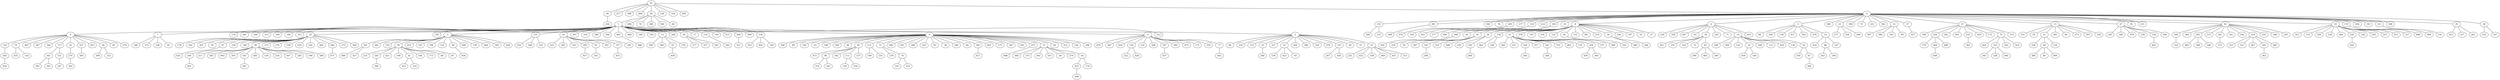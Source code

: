 graph G {
"178";
"191";
"396";
"88";
"225";
"350";
"311";
"135";
"341";
"448";
"208";
"9";
"391";
"226";
"7";
"66";
"249";
"24";
"182";
"301";
"331";
"188";
"94";
"106";
"224";
"351";
"358";
"394";
"399";
"339";
"50";
"132";
"470";
"123";
"424";
"28";
"300";
"298";
"367";
"89";
"131";
"412";
"200";
"257";
"153";
"222";
"78";
"205";
"82";
"149";
"333";
"141";
"138";
"231";
"217";
"158";
"449";
"201";
"56";
"228";
"345";
"209";
"245";
"417";
"377";
"169";
"32";
"179";
"139";
"317";
"282";
"458";
"262";
"133";
"491";
"253";
"202";
"114";
"43";
"472";
"218";
"229";
"18";
"211";
"455";
"232";
"214";
"328";
"411";
"23";
"100";
"237";
"97";
"383";
"364";
"393";
"416";
"19";
"302";
"194";
"198";
"401";
"8";
"439";
"421";
"260";
"407";
"241";
"349";
"387";
"79";
"471";
"156";
"432";
"294";
"388";
"461";
"442";
"322";
"1";
"33";
"366";
"487";
"248";
"52";
"177";
"90";
"186";
"426";
"480";
"6";
"63";
"285";
"382";
"3";
"266";
"452";
"493";
"406";
"233";
"436";
"496";
"318";
"386";
"357";
"65";
"203";
"360";
"115";
"482";
"263";
"429";
"274";
"22";
"238";
"338";
"30";
"165";
"185";
"112";
"239";
"295";
"220";
"196";
"180";
"181";
"433";
"408";
"275";
"310";
"46";
"72";
"287";
"39";
"41";
"361";
"378";
"250";
"113";
"271";
"327";
"98";
"374";
"451";
"164";
"243";
"189";
"466";
"462";
"101";
"163";
"213";
"25";
"223";
"356";
"457";
"160";
"76";
"299";
"365";
"184";
"434";
"48";
"323";
"144";
"463";
"75";
"309";
"353";
"20";
"497";
"236";
"244";
"161";
"128";
"479";
"143";
"441";
"344";
"210";
"284";
"103";
"454";
"355";
"174";
"71";
"438";
"435";
"120";
"423";
"195";
"172";
"293";
"469";
"330";
"277";
"221";
"370";
"21";
"392";
"291";
"402";
"348";
"488";
"375";
"276";
"70";
"362";
"51";
"376";
"5";
"437";
"37";
"118";
"422";
"476";
"380";
"498";
"259";
"324";
"27";
"379";
"122";
"460";
"265";
"314";
"167";
"352";
"431";
"289";
"199";
"62";
"13";
"155";
"335";
"145";
"110";
"93";
"40";
"227";
"325";
"64";
"42";
"347";
"117";
"108";
"176";
"35";
"105";
"389";
"494";
"474";
"478";
"321";
"206";
"404";
"47";
"255";
"381";
"258";
"235";
"83";
"495";
"288";
"368";
"187";
"281";
"304";
"219";
"385";
"104";
"267";
"272";
"296";
"413";
"418";
"410";
"125";
"107";
"95";
"119";
"467";
"286";
"38";
"405";
"319";
"166";
"124";
"485";
"150";
"484";
"69";
"140";
"343";
"359";
"60";
"354";
"430";
"306";
"49";
"303";
"192";
"216";
"395";
"492";
"445";
"61";
"96";
"86";
"67";
"230";
"337";
"320";
"173";
"151";
"34";
"31";
"489";
"154";
"175";
"102";
"242";
"477";
"475";
"363";
"171";
"251";
"12";
"4";
"427";
"453";
"336";
"278";
"444";
"136";
"215";
"428";
"234";
"340";
"129";
"92";
"246";
"81";
"26";
"84";
"400";
"142";
"17";
"130";
"240";
"14";
"16";
"247";
"372";
"464";
"342";
"116";
"146";
"91";
"147";
"159";
"440";
"403";
"315";
"483";
"170";
"207";
"307";
"36";
"499";
"261";
"456";
"481";
"465";
"157";
"425";
"415";
"292";
"420";
"384";
"68";
"373";
"283";
"59";
"419";
"390";
"264";
"269";
"127";
"74";
"409";
"450";
"15";
"490";
"10";
"279";
"53";
"197";
"371";
"193";
"111";
"254";
"134";
"121";
"44";
"137";
"316";
"447";
"73";
"346";
"334";
"468";
"312";
"414";
"45";
"305";
"486";
"297";
"326";
"0";
"183";
"126";
"55";
"162";
"308";
"190";
"313";
"473";
"273";
"168";
"148";
"252";
"29";
"204";
"77";
"11";
"109";
"446";
"80";
"332";
"212";
"99";
"398";
"85";
"58";
"57";
"443";
"280";
"397";
"329";
"2";
"369";
"268";
"459";
"290";
"54";
"256";
"87";
"270";
"152";
    "42" -- "109";
    "0" -- "166";
    "9" -- "337";
    "0" -- "373";
    "4" -- "81";
    "6" -- "14";
    "14" -- "248";
    "48" -- "493";
    "11" -- "434";
    "30" -- "316";
    "181" -- "281";
    "1" -- "116";
    "9" -- "85";
    "0" -- "72";
    "47" -- "479";
    "11" -- "120";
    "98" -- "183";
    "16" -- "406";
    "12" -- "25";
    "0" -- "292";
    "226" -- "489";
    "4" -- "193";
    "10" -- "225";
    "98" -- "374";
    "42" -- "157";
    "6" -- "30";
    "100" -- "177";
    "5" -- "282";
    "0" -- "89";
    "1" -- "184";
    "3" -- "476";
    "64" -- "84";
    "34" -- "266";
    "233" -- "302";
    "4" -- "121";
    "33" -- "194";
    "22" -- "290";
    "134" -- "253";
    "58" -- "232";
    "20" -- "204";
    "10" -- "452";
    "33" -- "257";
    "39" -- "173";
    "4" -- "8";
    "4" -- "221";
    "61" -- "128";
    "30" -- "335";
    "81" -- "210";
    "341" -- "382";
    "27" -- "233";
    "51" -- "162";
    "5" -- "301";
    "222" -- "238";
    "209" -- "474";
    "7" -- "91";
    "27" -- "70";
    "26" -- "443";
    "26" -- "277";
    "8" -- "234";
    "16" -- "218";
    "0" -- "149";
    "2" -- "31";
    "66" -- "436";
    "0" -- "83";
    "11" -- "118";
    "20" -- "48";
    "123" -- "283";
    "4" -- "75";
    "8" -- "33";
    "6" -- "229";
    "4" -- "100";
    "53" -- "147";
    "361" -- "372";
    "48" -- "447";
    "39" -- "87";
    "9" -- "117";
    "111" -- "256";
    "341" -- "343";
    "0" -- "65";
    "4" -- "362";
    "81" -- "361";
    "81" -- "101";
    "4" -- "51";
    "337" -- "365";
    "48" -- "181";
    "48" -- "485";
    "2" -- "94";
    "226" -- "404";
    "112" -- "199";
    "15" -- "279";
    "13" -- "96";
    "33" -- "402";
    "65" -- "111";
    "33" -- "359";
    "50" -- "82";
    "61" -- "388";
    "86" -- "168";
    "11" -- "470";
    "6" -- "419";
    "161" -- "264";
    "4" -- "6";
    "48" -- "383";
    "8" -- "103";
    "2" -- "352";
    "404" -- "448";
    "4" -- "135";
    "33" -- "161";
    "48" -- "280";
    "121" -- "141";
    "3" -- "106";
    "1" -- "330";
    "5" -- "310";
    "61" -- "46";
    "13" -- "21";
    "13" -- "18";
    "0" -- "294";
    "102" -- "460";
    "3" -- "88";
    "4" -- "22";
    "20" -- "189";
    "81" -- "203";
    "0" -- "303";
    "48" -- "326";
    "8" -- "138";
    "210" -- "467";
    "12" -- "376";
    "15" -- "441";
    "74" -- "323";
    "0" -- "312";
    "15" -- "54";
    "65" -- "472";
    "7" -- "186";
    "46" -- "286";
    "27" -- "401";
    "14" -- "136";
    "444" -- "471";
    "20" -- "273";
    "52" -- "93";
    "4" -- "37";
    "114" -- "425";
    "3" -- "139";
    "120" -- "322";
    "27" -- "262";
    "117" -- "341";
    "1" -- "140";
    "46" -- "306";
    "135" -- "153";
    "11" -- "187";
    "20" -- "156";
    "4" -- "377";
    "208" -- "319";
    "1" -- "269";
    "134" -- "426";
    "70" -- "414";
    "4" -- "215";
    "16" -- "131";
    "81" -- "297";
    "1" -- "155";
    "9" -- "487";
    "0" -- "284";
    "359" -- "439";
    "69" -- "458";
    "64" -- "499";
    "405" -- "466";
    "64" -- "386";
    "5" -- "119";
    "54" -- "455";
    "39" -- "41";
    "1" -- "20";
    "4" -- "58";
    "391" -- "398";
    "301" -- "327";
    "4" -- "29";
    "135" -- "200";
    "14" -- "418";
    "13" -- "331";
    "35" -- "274";
    "36" -- "389";
    "8" -- "24";
    "81" -- "364";
    "33" -- "371";
    "47" -- "154";
    "359" -- "481";
    "0" -- "399";
    "4" -- "19";
    "4" -- "308";
    "45" -- "465";
    "301" -- "480";
    "20" -- "276";
    "1" -- "405";
    "125" -- "267";
    "157" -- "433";
    "0" -- "126";
    "9" -- "344";
    "30" -- "45";
    "138" -- "462";
    "0" -- "268";
    "39" -- "245";
    "48" -- "205";
    "120" -- "428";
    "33" -- "370";
    "8" -- "219";
    "5" -- "459";
    "151" -- "247";
    "21" -- "64";
    "269" -- "311";
    "210" -- "223";
    "37" -- "427";
    "79" -- "435";
    "20" -- "258";
    "242" -- "363";
    "203" -- "463";
    "194" -- "285";
    "81" -- "144";
    "61" -- "4";
    "4" -- "391";
    "4" -- "3";
    "1" -- "12";
    "0" -- "307";
    "16" -- "468";
    "28" -- "102";
    "81" -- "255";
    "20" -- "444";
    "5" -- "69";
    "10" -- "338";
    "2" -- "23";
    "1" -- "159";
    "41" -- "252";
    "32" -- "430";
    "29" -- "317";
    "16" -- "220";
    "20" -- "445";
    "9" -- "36";
    "39" -- "231";
    "10" -- "313";
    "13" -- "473";
    "26" -- "477";
    "1" -- "491";
    "9" -- "453";
    "48" -- "150";
    "15" -- "275";
    "455" -- "498";
    "16" -- "293";
    "20" -- "192";
    "41" -- "332";
    "47" -- "440";
    "1" -- "340";
    "51" -- "384";
    "8" -- "208";
    "1" -- "484";
    "33" -- "369";
    "11" -- "334";
    "245" -- "390";
    "15" -- "167";
    "4" -- "358";
    "61" -- "217";
    "9" -- "79";
    "70" -- "424";
    "42" -- "207";
    "39" -- "164";
    "1" -- "9";
    "34" -- "449";
    "14" -- "32";
    "1" -- "415";
    "11" -- "475";
    "61" -- "408";
    "72" -- "278";
    "1" -- "26";
    "1" -- "213";
    "74" -- "191";
    "23" -- "260";
    "205" -- "461";
    "3" -- "356";
    "0" -- "355";
    "0" -- "15";
    "42" -- "393";
    "0" -- "112";
    "53" -- "416";
    "274" -- "392";
    "8" -- "197";
    "47" -- "230";
    "8" -- "381";
    "77" -- "442";
    "61" -- "324";
    "8" -- "50";
    "12" -- "298";
    "45" -- "299";
    "1" -- "409";
    "4" -- "47";
    "7" -- "272";
    "11" -- "77";
    "373" -- "488";
    "20" -- "97";
    "27" -- "226";
    "226" -- "379";
    "209" -- "320";
    "1" -- "304";
    "0" -- "289";
    "16" -- "351";
    "5" -- "108";
    "138" -- "148";
    "39" -- "421";
    "72" -- "74";
    "54" -- "174";
    "46" -- "1";
    "1" -- "105";
    "42" -- "92";
    "154" -- "403";
    "4" -- "209";
    "20" -- "201";
    "20" -- "56";
    "81" -- "115";
    "15" -- "366";
    "11" -- "367";
    "14" -- "59";
    "2" -- "125";
    "11" -- "206";
    "395" -- "457";
    "4" -- "95";
    "2" -- "478";
    "8" -- "34";
    "14" -- "113";
    "9" -- "270";
    "4" -- "180";
    "1" -- "134";
    "283" -- "454";
    "16" -- "413";
    "1" -- "2";
    "10" -- "469";
    "4" -- "456";
    "27" -- "172";
    "58" -- "107";
    "70" -- "222";
    "165" -- "296";
    "8" -- "57";
    "45" -- "346";
    "22" -- "104";
    "22" -- "271";
    "27" -- "396";
    "111" -- "129";
    "29" -- "412";
    "70" -- "202";
    "3" -- "411";
    "50" -- "165";
    "12" -- "360";
    "92" -- "241";
    "42" -- "395";
    "14" -- "132";
    "4" -- "114";
    "27" -- "429";
    "2" -- "133";
    "0" -- "175";
    "48" -- "295";
    "8" -- "28";
    "48" -- "190";
    "4" -- "170";
    "14" -- "394";
    "7" -- "336";
    "52" -- "423";
    "222" -- "446";
    "81" -- "246";
    "16" -- "236";
    "1" -- "11";
    "4" -- "214";
    "8" -- "110";
    "36" -- "152";
    "1" -- "179";
    "220" -- "420";
    "10" -- "431";
    "61" -- "495";
    "9" -- "287";
    "0" -- "44";
    "51" -- "99";
    "9" -- "35";
    "0" -- "60";
    "5" -- "305";
    "62" -- "163";
    "6" -- "328";
    "21" -- "239";
    "155" -- "251";
    "155" -- "288";
    "2" -- "49";
    "5" -- "130";
    "51" -- "497";
    "39" -- "196";
    "39" -- "80";
    "125" -- "450";
    "134" -- "318";
    "52" -- "158";
    "2" -- "380";
    "5" -- "39";
    "27" -- "315";
    "5" -- "422";
    "1" -- "160";
    "30" -- "73";
    "0" -- "198";
    "8" -- "62";
    "4" -- "482";
    "1" -- "0";
    "67" -- "300";
    "8" -- "122";
    "1" -- "7";
    "4" -- "78";
    "8" -- "55";
    "6" -- "63";
    "0" -- "492";
    "47" -- "309";
    "203" -- "348";
    "42" -- "143";
    "59" -- "339";
    "79" -- "142";
    "50" -- "216";
    "6" -- "407";
    "1" -- "354";
    "48" -- "211";
    "8" -- "195";
    "2" -- "52";
    "50" -- "387";
    "20" -- "410";
    "210" -- "242";
    "1" -- "368";
    "1" -- "42";
    "1" -- "347";
    "11" -- "171";
    "53" -- "86";
    "0" -- "38";
    "61" -- "66";
    "9" -- "123";
    "16" -- "228";
    "81" -- "169";
    "210" -- "321";
    "5" -- "400";
    "16" -- "227";
    "47" -- "185";
    "13" -- "397";
    "13" -- "329";
    "65" -- "98";
    "32" -- "146";
    "13" -- "291";
    "33" -- "176";
    "33" -- "357";
    "29" -- "261";
    "2" -- "237";
    "48" -- "254";
    "100" -- "490";
    "116" -- "265";
    "28" -- "259";
    "65" -- "137";
    "5" -- "464";
    "97" -- "432";
    "203" -- "240";
    "208" -- "350";
    "187" -- "437";
    "11" -- "385";
    "1" -- "349";
    "210" -- "483";
    "46" -- "496";
    "303" -- "417";
    "4" -- "27";
    "1" -- "5";
    "0" -- "325";
    "14" -- "188";
    "3" -- "53";
    "16" -- "127";
    "117" -- "151";
    "30" -- "451";
    "2" -- "244";
    "4" -- "16";
    "8" -- "378";
    "20" -- "182";
    "86" -- "263";
    "65" -- "342";
    "20" -- "178";
    "112" -- "235";
    "4" -- "13";
    "2" -- "224";
    "1" -- "212";
    "59" -- "67";
    "21" -- "124";
    "6" -- "71";
    "155" -- "250";
    "46" -- "68";
    "5" -- "145";
    "2" -- "10";
    "6" -- "243";
    "20" -- "375";
    "170" -- "494";
    "222" -- "345";
    "46" -- "76";
    "15" -- "40";
    "169" -- "314";
    "42" -- "333";
    "0" -- "43";
    "50" -- "486";
    "1" -- "17";
    "0" -- "90";
    "25" -- "438";
    "1" -- "353";
    "33" -- "249";
}
